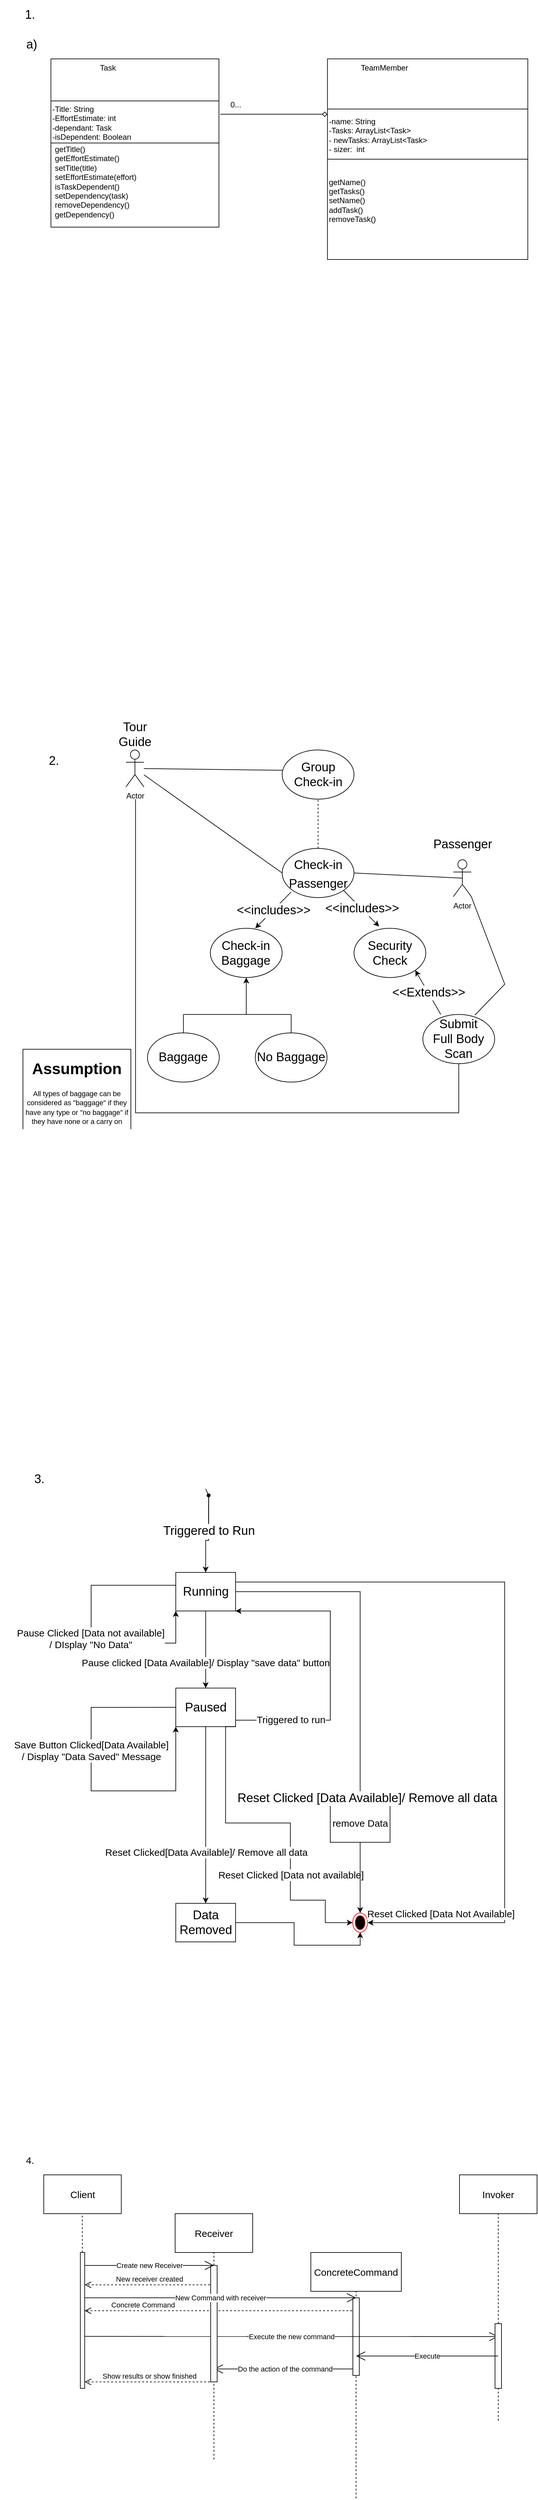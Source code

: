 <mxfile version="15.7.4" type="github">
  <diagram id="jlQvAU0_itsFVvDZ_jsI" name="Page-1">
    <mxGraphModel dx="946" dy="589" grid="1" gridSize="10" guides="1" tooltips="1" connect="1" arrows="1" fold="1" page="1" pageScale="1" pageWidth="850" pageHeight="1100" math="0" shadow="0">
      <root>
        <mxCell id="0" />
        <mxCell id="1" parent="0" />
        <mxCell id="aAynQ1XD1Ic2zVClaHSK-60" value="3." style="text;html=1;strokeColor=none;fillColor=none;align=center;verticalAlign=middle;whiteSpace=wrap;rounded=0;labelBackgroundColor=none;labelBorderColor=none;fontSize=19;" parent="1" vertex="1">
          <mxGeometry x="30" y="2270" width="60" height="30" as="geometry" />
        </mxCell>
        <mxCell id="aAynQ1XD1Ic2zVClaHSK-62" value="" style="ellipse;whiteSpace=wrap;html=1;aspect=fixed;labelBackgroundColor=none;labelBorderColor=none;fontSize=19;align=center;" parent="1" vertex="1">
          <mxGeometry as="geometry" />
        </mxCell>
        <mxCell id="aAynQ1XD1Ic2zVClaHSK-111" value="4.&lt;br&gt;" style="text;html=1;align=center;verticalAlign=middle;resizable=0;points=[];autosize=1;strokeColor=none;fillColor=none;fontSize=15;" parent="1" vertex="1">
          <mxGeometry x="30" y="3327.33" width="30" height="20" as="geometry" />
        </mxCell>
        <mxCell id="aAynQ1XD1Ic2zVClaHSK-120" value="" style="group" parent="1" vertex="1" connectable="0">
          <mxGeometry y="10" width="816" height="960" as="geometry" />
        </mxCell>
        <mxCell id="aAynQ1XD1Ic2zVClaHSK-1" value="" style="whiteSpace=wrap;html=1;aspect=fixed;" parent="aAynQ1XD1Ic2zVClaHSK-120" vertex="1">
          <mxGeometry x="77.79" y="80" width="260" height="260" as="geometry" />
        </mxCell>
        <mxCell id="aAynQ1XD1Ic2zVClaHSK-2" value="Task" style="text;html=1;strokeColor=none;fillColor=none;align=center;verticalAlign=middle;whiteSpace=wrap;rounded=0;" parent="aAynQ1XD1Ic2zVClaHSK-120" vertex="1">
          <mxGeometry x="77.792" y="80" width="175.982" height="28.515" as="geometry" />
        </mxCell>
        <mxCell id="aAynQ1XD1Ic2zVClaHSK-5" value="" style="endArrow=none;html=1;rounded=0;exitX=0;exitY=0.25;exitDx=0;exitDy=0;entryX=1;entryY=0.25;entryDx=0;entryDy=0;" parent="aAynQ1XD1Ic2zVClaHSK-120" source="aAynQ1XD1Ic2zVClaHSK-1" target="aAynQ1XD1Ic2zVClaHSK-1" edge="1">
          <mxGeometry width="50" height="50" relative="1" as="geometry">
            <mxPoint x="114.84" y="156.04" as="sourcePoint" />
            <mxPoint x="161.151" y="108.515" as="targetPoint" />
            <Array as="points" />
          </mxGeometry>
        </mxCell>
        <mxCell id="aAynQ1XD1Ic2zVClaHSK-6" value="-Title: String&lt;br&gt;-EffortEstimate: int&lt;br&gt;-dependant: Task&lt;br&gt;-isDependent: Boolean" style="text;html=1;strokeColor=none;fillColor=none;align=left;verticalAlign=middle;whiteSpace=wrap;rounded=0;" parent="aAynQ1XD1Ic2zVClaHSK-120" vertex="1">
          <mxGeometry x="77.792" y="160.005" width="148.195" height="38.02" as="geometry" />
        </mxCell>
        <mxCell id="aAynQ1XD1Ic2zVClaHSK-7" value="" style="endArrow=none;html=1;rounded=0;entryX=1;entryY=0.5;entryDx=0;entryDy=0;exitX=0;exitY=0.5;exitDx=0;exitDy=0;" parent="aAynQ1XD1Ic2zVClaHSK-120" source="aAynQ1XD1Ic2zVClaHSK-1" target="aAynQ1XD1Ic2zVClaHSK-1" edge="1">
          <mxGeometry width="50" height="50" relative="1" as="geometry">
            <mxPoint x="77.792" y="203.564" as="sourcePoint" />
            <mxPoint x="124.103" y="156.04" as="targetPoint" />
            <Array as="points" />
          </mxGeometry>
        </mxCell>
        <mxCell id="aAynQ1XD1Ic2zVClaHSK-8" value="getTitle()&lt;br&gt;getEffortEstimate()&lt;br&gt;setTitle(title)&lt;br&gt;setEffortEstimate(effort)&lt;br&gt;isTaskDependent()&lt;br&gt;setDependency(task)&lt;br&gt;removeDependency()&lt;br&gt;getDependency()" style="text;html=1;strokeColor=none;fillColor=none;align=left;verticalAlign=middle;whiteSpace=wrap;rounded=0;" parent="aAynQ1XD1Ic2zVClaHSK-120" vertex="1">
          <mxGeometry x="81.86" y="240" width="192.56" height="60" as="geometry" />
        </mxCell>
        <mxCell id="aAynQ1XD1Ic2zVClaHSK-9" value="" style="whiteSpace=wrap;html=1;aspect=fixed;" parent="aAynQ1XD1Ic2zVClaHSK-120" vertex="1">
          <mxGeometry x="505.72" y="80" width="310" height="310" as="geometry" />
        </mxCell>
        <mxCell id="aAynQ1XD1Ic2zVClaHSK-10" value="TeamMember" style="text;html=1;strokeColor=none;fillColor=none;align=center;verticalAlign=middle;whiteSpace=wrap;rounded=0;" parent="aAynQ1XD1Ic2zVClaHSK-120" vertex="1">
          <mxGeometry x="505.716" y="80" width="175.982" height="28.515" as="geometry" />
        </mxCell>
        <mxCell id="aAynQ1XD1Ic2zVClaHSK-11" value="" style="endArrow=none;html=1;rounded=0;exitX=0;exitY=0.25;exitDx=0;exitDy=0;entryX=1;entryY=0.25;entryDx=0;entryDy=0;" parent="aAynQ1XD1Ic2zVClaHSK-120" source="aAynQ1XD1Ic2zVClaHSK-9" target="aAynQ1XD1Ic2zVClaHSK-9" edge="1">
          <mxGeometry width="50" height="50" relative="1" as="geometry">
            <mxPoint x="542.765" y="156.04" as="sourcePoint" />
            <mxPoint x="589.076" y="108.515" as="targetPoint" />
            <Array as="points" />
          </mxGeometry>
        </mxCell>
        <mxCell id="aAynQ1XD1Ic2zVClaHSK-12" value="-name: String&lt;br&gt;-Tasks: ArrayList&amp;lt;Task&amp;gt;&lt;br&gt;- newTasks: ArrayList&amp;lt;Task&amp;gt;&lt;br&gt;- sizer:&amp;nbsp; int&amp;nbsp;" style="text;html=1;strokeColor=none;fillColor=none;align=left;verticalAlign=middle;whiteSpace=wrap;rounded=0;" parent="aAynQ1XD1Ic2zVClaHSK-120" vertex="1">
          <mxGeometry x="505.72" y="165.54" width="304.28" height="64.46" as="geometry" />
        </mxCell>
        <mxCell id="aAynQ1XD1Ic2zVClaHSK-13" value="" style="endArrow=none;html=1;rounded=0;entryX=1;entryY=0.5;entryDx=0;entryDy=0;exitX=0;exitY=0.5;exitDx=0;exitDy=0;" parent="aAynQ1XD1Ic2zVClaHSK-120" source="aAynQ1XD1Ic2zVClaHSK-9" target="aAynQ1XD1Ic2zVClaHSK-9" edge="1">
          <mxGeometry width="50" height="50" relative="1" as="geometry">
            <mxPoint x="505.716" y="203.564" as="sourcePoint" />
            <mxPoint x="552.027" y="156.04" as="targetPoint" />
            <Array as="points" />
          </mxGeometry>
        </mxCell>
        <mxCell id="aAynQ1XD1Ic2zVClaHSK-14" value="getName()&lt;br&gt;getTasks()&lt;br&gt;setName()&lt;br&gt;addTask()&lt;br&gt;removeTask()" style="text;html=1;strokeColor=none;fillColor=none;align=left;verticalAlign=middle;whiteSpace=wrap;rounded=0;" parent="aAynQ1XD1Ic2zVClaHSK-120" vertex="1">
          <mxGeometry x="505.716" y="270.0" width="175.982" height="57.03" as="geometry" />
        </mxCell>
        <mxCell id="aAynQ1XD1Ic2zVClaHSK-16" style="edgeStyle=orthogonalEdgeStyle;rounded=0;orthogonalLoop=1;jettySize=auto;html=1;endArrow=none;endFill=0;startArrow=diamond;startFill=0;" parent="aAynQ1XD1Ic2zVClaHSK-120" edge="1">
          <mxGeometry relative="1" as="geometry">
            <mxPoint x="505.716" y="165.545" as="sourcePoint" />
            <mxPoint x="340" y="166" as="targetPoint" />
            <Array as="points">
              <mxPoint x="341" y="166" />
            </Array>
          </mxGeometry>
        </mxCell>
        <mxCell id="aAynQ1XD1Ic2zVClaHSK-17" value="0..." style="text;html=1;strokeColor=none;fillColor=none;align=center;verticalAlign=middle;whiteSpace=wrap;rounded=0;" parent="aAynQ1XD1Ic2zVClaHSK-120" vertex="1">
          <mxGeometry x="350.003" y="137.03" width="27.787" height="28.515" as="geometry" />
        </mxCell>
        <mxCell id="aAynQ1XD1Ic2zVClaHSK-19" value="Actor" style="shape=umlActor;verticalLabelPosition=bottom;verticalAlign=top;html=1;outlineConnect=0;" parent="aAynQ1XD1Ic2zVClaHSK-120" vertex="1">
          <mxGeometry x="193.892" y="1148.018" width="27.787" height="57.03" as="geometry" />
        </mxCell>
        <mxCell id="aAynQ1XD1Ic2zVClaHSK-20" value="Actor" style="shape=umlActor;verticalLabelPosition=bottom;verticalAlign=top;html=1;outlineConnect=0;" parent="aAynQ1XD1Ic2zVClaHSK-120" vertex="1">
          <mxGeometry x="700.55" y="1317.617" width="27.787" height="57.03" as="geometry" />
        </mxCell>
        <mxCell id="aAynQ1XD1Ic2zVClaHSK-21" value="&lt;font style=&quot;font-size: 19px&quot;&gt;Group Check-in&lt;/font&gt;" style="ellipse;whiteSpace=wrap;html=1;align=center;" parent="aAynQ1XD1Ic2zVClaHSK-120" vertex="1">
          <mxGeometry x="435.635" y="1148.018" width="111.146" height="76.04" as="geometry" />
        </mxCell>
        <mxCell id="aAynQ1XD1Ic2zVClaHSK-23" value="" style="endArrow=none;html=1;rounded=0;fontSize=24;entryX=0.008;entryY=0.413;entryDx=0;entryDy=0;entryPerimeter=0;" parent="aAynQ1XD1Ic2zVClaHSK-120" source="aAynQ1XD1Ic2zVClaHSK-19" target="aAynQ1XD1Ic2zVClaHSK-21" edge="1">
          <mxGeometry width="50" height="50" relative="1" as="geometry">
            <mxPoint x="236.498" y="1176.533" as="sourcePoint" />
            <mxPoint x="282.809" y="1129.008" as="targetPoint" />
          </mxGeometry>
        </mxCell>
        <mxCell id="aAynQ1XD1Ic2zVClaHSK-24" value="" style="endArrow=none;html=1;rounded=0;fontSize=24;exitX=1;exitY=0.5;exitDx=0;exitDy=0;entryX=0.5;entryY=0.5;entryDx=0;entryDy=0;entryPerimeter=0;" parent="aAynQ1XD1Ic2zVClaHSK-120" source="aAynQ1XD1Ic2zVClaHSK-25" target="aAynQ1XD1Ic2zVClaHSK-20" edge="1">
          <mxGeometry width="50" height="50" relative="1" as="geometry">
            <mxPoint x="686.329" y="1782.681" as="sourcePoint" />
            <mxPoint x="816.0" y="1687.123" as="targetPoint" />
            <Array as="points" />
          </mxGeometry>
        </mxCell>
        <mxCell id="aAynQ1XD1Ic2zVClaHSK-25" value="&lt;font style=&quot;font-size: 19px&quot;&gt;Check-in Passenger&lt;/font&gt;" style="ellipse;whiteSpace=wrap;html=1;fontSize=24;align=center;" parent="aAynQ1XD1Ic2zVClaHSK-120" vertex="1">
          <mxGeometry x="435.635" y="1300.097" width="111.146" height="76.04" as="geometry" />
        </mxCell>
        <mxCell id="aAynQ1XD1Ic2zVClaHSK-26" value="" style="endArrow=none;html=1;rounded=0;fontSize=19;entryX=0;entryY=0.5;entryDx=0;entryDy=0;" parent="aAynQ1XD1Ic2zVClaHSK-120" source="aAynQ1XD1Ic2zVClaHSK-19" target="aAynQ1XD1Ic2zVClaHSK-25" edge="1">
          <mxGeometry width="50" height="50" relative="1" as="geometry">
            <mxPoint x="282.809" y="1300.097" as="sourcePoint" />
            <mxPoint x="329.12" y="1252.572" as="targetPoint" />
          </mxGeometry>
        </mxCell>
        <mxCell id="aAynQ1XD1Ic2zVClaHSK-27" value="" style="endArrow=none;dashed=1;html=1;rounded=0;fontSize=19;entryX=0.5;entryY=1;entryDx=0;entryDy=0;exitX=0.5;exitY=0;exitDx=0;exitDy=0;" parent="aAynQ1XD1Ic2zVClaHSK-120" source="aAynQ1XD1Ic2zVClaHSK-25" target="aAynQ1XD1Ic2zVClaHSK-21" edge="1">
          <mxGeometry width="50" height="50" relative="1" as="geometry">
            <mxPoint x="514.364" y="1281.087" as="sourcePoint" />
            <mxPoint x="560.675" y="1233.562" as="targetPoint" />
          </mxGeometry>
        </mxCell>
        <mxCell id="aAynQ1XD1Ic2zVClaHSK-29" value="Check-in Baggage" style="ellipse;whiteSpace=wrap;html=1;fontSize=19;align=center;" parent="aAynQ1XD1Ic2zVClaHSK-120" vertex="1">
          <mxGeometry x="324.489" y="1423.661" width="111.146" height="76.04" as="geometry" />
        </mxCell>
        <mxCell id="aAynQ1XD1Ic2zVClaHSK-30" value="Security Check" style="ellipse;whiteSpace=wrap;html=1;fontSize=19;align=center;" parent="aAynQ1XD1Ic2zVClaHSK-120" vertex="1">
          <mxGeometry x="546.782" y="1423.661" width="111.146" height="76.04" as="geometry" />
        </mxCell>
        <mxCell id="aAynQ1XD1Ic2zVClaHSK-31" value="" style="endArrow=classic;html=1;rounded=0;fontSize=19;exitX=0.233;exitY=0.95;exitDx=0;exitDy=0;exitPerimeter=0;entryX=0.733;entryY=0.063;entryDx=0;entryDy=0;entryPerimeter=0;" parent="aAynQ1XD1Ic2zVClaHSK-120" edge="1">
          <mxGeometry relative="1" as="geometry">
            <mxPoint x="449.529" y="1367.544" as="sourcePoint" />
            <mxPoint x="393.955" y="1423.661" as="targetPoint" />
            <Array as="points" />
          </mxGeometry>
        </mxCell>
        <mxCell id="aAynQ1XD1Ic2zVClaHSK-32" value="&amp;lt;&amp;lt;includes&amp;gt;&amp;gt;" style="edgeLabel;resizable=0;html=1;align=center;verticalAlign=middle;fontSize=19;" parent="aAynQ1XD1Ic2zVClaHSK-31" connectable="0" vertex="1">
          <mxGeometry relative="1" as="geometry" />
        </mxCell>
        <mxCell id="aAynQ1XD1Ic2zVClaHSK-34" value="" style="endArrow=classic;html=1;rounded=0;fontSize=19;entryX=0.35;entryY=-0.037;entryDx=0;entryDy=0;entryPerimeter=0;exitX=1;exitY=1;exitDx=0;exitDy=0;" parent="aAynQ1XD1Ic2zVClaHSK-120" source="aAynQ1XD1Ic2zVClaHSK-25" target="aAynQ1XD1Ic2zVClaHSK-30" edge="1">
          <mxGeometry relative="1" as="geometry">
            <mxPoint x="486.577" y="1414.157" as="sourcePoint" />
            <mxPoint x="579.199" y="1414.157" as="targetPoint" />
          </mxGeometry>
        </mxCell>
        <mxCell id="aAynQ1XD1Ic2zVClaHSK-35" value="&amp;lt;&amp;lt;includes&amp;gt;&amp;gt;" style="edgeLabel;resizable=0;html=1;align=center;verticalAlign=middle;fontSize=19;" parent="aAynQ1XD1Ic2zVClaHSK-34" connectable="0" vertex="1">
          <mxGeometry relative="1" as="geometry" />
        </mxCell>
        <mxCell id="aAynQ1XD1Ic2zVClaHSK-36" value="" style="endArrow=classic;html=1;rounded=0;fontSize=19;entryX=1;entryY=1;entryDx=0;entryDy=0;" parent="aAynQ1XD1Ic2zVClaHSK-120" target="aAynQ1XD1Ic2zVClaHSK-30" edge="1">
          <mxGeometry relative="1" as="geometry">
            <mxPoint x="681.084" y="1556.731" as="sourcePoint" />
            <mxPoint x="755.181" y="1632.77" as="targetPoint" />
            <Array as="points" />
          </mxGeometry>
        </mxCell>
        <mxCell id="aAynQ1XD1Ic2zVClaHSK-37" value="&amp;lt;&amp;lt;Extends&amp;gt;&amp;gt;" style="edgeLabel;resizable=0;html=1;align=center;verticalAlign=middle;fontSize=19;" parent="aAynQ1XD1Ic2zVClaHSK-36" connectable="0" vertex="1">
          <mxGeometry relative="1" as="geometry" />
        </mxCell>
        <mxCell id="aAynQ1XD1Ic2zVClaHSK-38" value="Submit&lt;br&gt;Full Body Scan" style="ellipse;whiteSpace=wrap;html=1;fontSize=19;align=center;" parent="aAynQ1XD1Ic2zVClaHSK-120" vertex="1">
          <mxGeometry x="653.297" y="1556.731" width="111.146" height="76.04" as="geometry" />
        </mxCell>
        <mxCell id="aAynQ1XD1Ic2zVClaHSK-39" value="" style="endArrow=none;html=1;rounded=0;fontSize=19;exitX=0.725;exitY=0.013;exitDx=0;exitDy=0;exitPerimeter=0;entryX=1;entryY=1;entryDx=0;entryDy=0;entryPerimeter=0;" parent="aAynQ1XD1Ic2zVClaHSK-120" source="aAynQ1XD1Ic2zVClaHSK-38" target="aAynQ1XD1Ic2zVClaHSK-20" edge="1">
          <mxGeometry width="50" height="50" relative="1" as="geometry">
            <mxPoint x="769.689" y="1792.186" as="sourcePoint" />
            <mxPoint x="816.0" y="1716.147" as="targetPoint" />
            <Array as="points">
              <mxPoint x="780" y="1510" />
            </Array>
          </mxGeometry>
        </mxCell>
        <mxCell id="aAynQ1XD1Ic2zVClaHSK-41" value="" style="endArrow=classic;html=1;rounded=0;fontSize=19;entryX=0.5;entryY=1;entryDx=0;entryDy=0;" parent="aAynQ1XD1Ic2zVClaHSK-120" target="aAynQ1XD1Ic2zVClaHSK-29" edge="1">
          <mxGeometry width="50" height="50" relative="1" as="geometry">
            <mxPoint x="282.809" y="1556.731" as="sourcePoint" />
            <mxPoint x="375.431" y="1518.711" as="targetPoint" />
            <Array as="points">
              <mxPoint x="449.529" y="1556.731" />
              <mxPoint x="380.062" y="1556.731" />
            </Array>
          </mxGeometry>
        </mxCell>
        <mxCell id="aAynQ1XD1Ic2zVClaHSK-42" value="" style="endArrow=none;html=1;rounded=0;fontSize=19;" parent="aAynQ1XD1Ic2zVClaHSK-120" edge="1">
          <mxGeometry width="50" height="50" relative="1" as="geometry">
            <mxPoint x="282.809" y="1585.246" as="sourcePoint" />
            <mxPoint x="282.809" y="1556.731" as="targetPoint" />
          </mxGeometry>
        </mxCell>
        <mxCell id="aAynQ1XD1Ic2zVClaHSK-44" value="" style="endArrow=none;html=1;rounded=0;fontSize=19;" parent="aAynQ1XD1Ic2zVClaHSK-120" edge="1">
          <mxGeometry width="50" height="50" relative="1" as="geometry">
            <mxPoint x="449.529" y="1585.246" as="sourcePoint" />
            <mxPoint x="449.529" y="1556.731" as="targetPoint" />
          </mxGeometry>
        </mxCell>
        <mxCell id="aAynQ1XD1Ic2zVClaHSK-51" value="&lt;font style=&quot;font-size: 19px&quot;&gt;Baggage&lt;/font&gt;" style="ellipse;whiteSpace=wrap;html=1;labelBackgroundColor=none;labelBorderColor=none;fontSize=12;align=center;" parent="aAynQ1XD1Ic2zVClaHSK-120" vertex="1">
          <mxGeometry x="227.236" y="1585.246" width="111.146" height="76.04" as="geometry" />
        </mxCell>
        <mxCell id="aAynQ1XD1Ic2zVClaHSK-52" value="No Baggage" style="ellipse;whiteSpace=wrap;html=1;labelBackgroundColor=none;labelBorderColor=none;fontSize=19;align=center;" parent="aAynQ1XD1Ic2zVClaHSK-120" vertex="1">
          <mxGeometry x="393.955" y="1585.246" width="111.146" height="76.04" as="geometry" />
        </mxCell>
        <mxCell id="aAynQ1XD1Ic2zVClaHSK-53" value="" style="endArrow=none;html=1;rounded=0;fontSize=19;exitX=0.5;exitY=1;exitDx=0;exitDy=0;" parent="aAynQ1XD1Ic2zVClaHSK-120" source="aAynQ1XD1Ic2zVClaHSK-38" edge="1">
          <mxGeometry width="50" height="50" relative="1" as="geometry">
            <mxPoint x="204.08" y="1680.295" as="sourcePoint" />
            <mxPoint x="208.711" y="1224.058" as="targetPoint" />
            <Array as="points">
              <mxPoint x="708.87" y="1708.81" />
              <mxPoint x="208.711" y="1708.81" />
            </Array>
          </mxGeometry>
        </mxCell>
        <mxCell id="aAynQ1XD1Ic2zVClaHSK-56" value="Tour Guide" style="text;html=1;strokeColor=none;fillColor=none;align=center;verticalAlign=middle;whiteSpace=wrap;rounded=0;labelBackgroundColor=none;labelBorderColor=none;fontSize=19;" parent="aAynQ1XD1Ic2zVClaHSK-120" vertex="1">
          <mxGeometry x="179.999" y="1109.998" width="55.573" height="28.515" as="geometry" />
        </mxCell>
        <mxCell id="aAynQ1XD1Ic2zVClaHSK-57" value="Passenger" style="text;html=1;strokeColor=none;fillColor=none;align=center;verticalAlign=middle;whiteSpace=wrap;rounded=0;labelBackgroundColor=none;labelBorderColor=none;fontSize=19;" parent="aAynQ1XD1Ic2zVClaHSK-120" vertex="1">
          <mxGeometry x="686.657" y="1279.597" width="55.573" height="28.515" as="geometry" />
        </mxCell>
        <mxCell id="aAynQ1XD1Ic2zVClaHSK-121" value="" style="group" parent="1" vertex="1" connectable="0">
          <mxGeometry x="140" y="2290" width="640" height="710" as="geometry" />
        </mxCell>
        <mxCell id="aAynQ1XD1Ic2zVClaHSK-64" value="" style="endArrow=none;html=1;rounded=0;fontSize=19;" parent="aAynQ1XD1Ic2zVClaHSK-121" source="aAynQ1XD1Ic2zVClaHSK-63" edge="1">
          <mxGeometry width="50" height="50" relative="1" as="geometry">
            <mxPoint x="177.269" y="-49.65" as="sourcePoint" />
            <mxPoint x="177.269" y="9.93" as="targetPoint" />
          </mxGeometry>
        </mxCell>
        <mxCell id="aAynQ1XD1Ic2zVClaHSK-76" value="" style="edgeStyle=orthogonalEdgeStyle;rounded=0;orthogonalLoop=1;jettySize=auto;html=1;fontSize=19;entryX=0;entryY=1;entryDx=0;entryDy=0;" parent="aAynQ1XD1Ic2zVClaHSK-121" source="aAynQ1XD1Ic2zVClaHSK-67" target="aAynQ1XD1Ic2zVClaHSK-67" edge="1">
          <mxGeometry relative="1" as="geometry">
            <mxPoint x="18.506" y="268.112" as="targetPoint" />
            <Array as="points">
              <mxPoint y="158.881" />
              <mxPoint y="248.252" />
              <mxPoint x="131.084" y="248.252" />
            </Array>
          </mxGeometry>
        </mxCell>
        <mxCell id="aAynQ1XD1Ic2zVClaHSK-79" value="&lt;font style=&quot;font-size: 15px&quot;&gt;Pause Clicked [Data not available]&lt;br&gt;/ DIsplay &quot;No Data&quot;&lt;br&gt;&lt;/font&gt;" style="edgeLabel;html=1;align=center;verticalAlign=middle;resizable=0;points=[];fontSize=12;" parent="aAynQ1XD1Ic2zVClaHSK-76" vertex="1" connectable="0">
          <mxGeometry x="0.063" y="-1" relative="1" as="geometry">
            <mxPoint as="offset" />
          </mxGeometry>
        </mxCell>
        <mxCell id="aAynQ1XD1Ic2zVClaHSK-67" value="Running" style="whiteSpace=wrap;html=1;rounded=0;fontSize=19;" parent="aAynQ1XD1Ic2zVClaHSK-121" vertex="1">
          <mxGeometry x="131.004" y="139.021" width="92.53" height="59.58" as="geometry" />
        </mxCell>
        <mxCell id="aAynQ1XD1Ic2zVClaHSK-98" style="edgeStyle=orthogonalEdgeStyle;rounded=0;orthogonalLoop=1;jettySize=auto;html=1;exitX=0;exitY=0.5;exitDx=0;exitDy=0;fontSize=15;entryX=0;entryY=1;entryDx=0;entryDy=0;" parent="aAynQ1XD1Ic2zVClaHSK-121" source="aAynQ1XD1Ic2zVClaHSK-73" target="aAynQ1XD1Ic2zVClaHSK-73" edge="1">
          <mxGeometry relative="1" as="geometry">
            <mxPoint x="169.639" y="436.923" as="targetPoint" />
            <Array as="points">
              <mxPoint y="347.552" />
              <mxPoint y="476.643" />
              <mxPoint x="131.084" y="476.643" />
            </Array>
          </mxGeometry>
        </mxCell>
        <mxCell id="aAynQ1XD1Ic2zVClaHSK-100" value="Save Button Clicked[Data Available]&lt;br&gt;/ Display &quot;Data Saved&quot; Message" style="edgeLabel;html=1;align=center;verticalAlign=middle;resizable=0;points=[];fontSize=15;" parent="aAynQ1XD1Ic2zVClaHSK-98" vertex="1" connectable="0">
          <mxGeometry x="-0.197" relative="1" as="geometry">
            <mxPoint as="offset" />
          </mxGeometry>
        </mxCell>
        <mxCell id="aAynQ1XD1Ic2zVClaHSK-99" style="edgeStyle=orthogonalEdgeStyle;rounded=0;orthogonalLoop=1;jettySize=auto;html=1;exitX=1;exitY=0.5;exitDx=0;exitDy=0;entryX=1;entryY=1;entryDx=0;entryDy=0;fontSize=15;" parent="aAynQ1XD1Ic2zVClaHSK-121" source="aAynQ1XD1Ic2zVClaHSK-73" target="aAynQ1XD1Ic2zVClaHSK-67" edge="1">
          <mxGeometry relative="1" as="geometry">
            <Array as="points">
              <mxPoint x="223.534" y="367.413" />
              <mxPoint x="370.04" y="367.413" />
              <mxPoint x="370.04" y="198.601" />
            </Array>
          </mxGeometry>
        </mxCell>
        <mxCell id="aAynQ1XD1Ic2zVClaHSK-101" value="Triggered to run" style="edgeLabel;html=1;align=center;verticalAlign=middle;resizable=0;points=[];fontSize=15;" parent="aAynQ1XD1Ic2zVClaHSK-99" vertex="1" connectable="0">
          <mxGeometry x="-0.561" y="2" relative="1" as="geometry">
            <mxPoint as="offset" />
          </mxGeometry>
        </mxCell>
        <mxCell id="aAynQ1XD1Ic2zVClaHSK-73" value="Paused" style="whiteSpace=wrap;html=1;rounded=0;fontSize=19;" parent="aAynQ1XD1Ic2zVClaHSK-121" vertex="1">
          <mxGeometry x="131.004" y="317.762" width="92.53" height="59.58" as="geometry" />
        </mxCell>
        <mxCell id="aAynQ1XD1Ic2zVClaHSK-74" value="" style="edgeStyle=orthogonalEdgeStyle;rounded=0;orthogonalLoop=1;jettySize=auto;html=1;fontSize=19;" parent="aAynQ1XD1Ic2zVClaHSK-121" source="aAynQ1XD1Ic2zVClaHSK-67" target="aAynQ1XD1Ic2zVClaHSK-73" edge="1">
          <mxGeometry relative="1" as="geometry" />
        </mxCell>
        <mxCell id="aAynQ1XD1Ic2zVClaHSK-81" value="Pause clicked [Data Available]/ Display &quot;save data&quot; button" style="edgeLabel;html=1;align=center;verticalAlign=middle;resizable=0;points=[];fontSize=15;" parent="aAynQ1XD1Ic2zVClaHSK-74" vertex="1" connectable="0">
          <mxGeometry x="0.333" y="-1" relative="1" as="geometry">
            <mxPoint as="offset" />
          </mxGeometry>
        </mxCell>
        <mxCell id="aAynQ1XD1Ic2zVClaHSK-83" value="remove Data" style="rounded=0;whiteSpace=wrap;html=1;labelBackgroundColor=none;labelBorderColor=none;fontSize=15;align=center;" parent="aAynQ1XD1Ic2zVClaHSK-121" vertex="1">
          <mxGeometry x="370.04" y="496.503" width="92.53" height="59.58" as="geometry" />
        </mxCell>
        <mxCell id="aAynQ1XD1Ic2zVClaHSK-70" style="edgeStyle=orthogonalEdgeStyle;rounded=0;orthogonalLoop=1;jettySize=auto;html=1;exitX=1;exitY=0.5;exitDx=0;exitDy=0;fontSize=19;" parent="aAynQ1XD1Ic2zVClaHSK-121" source="aAynQ1XD1Ic2zVClaHSK-67" target="aAynQ1XD1Ic2zVClaHSK-83" edge="1">
          <mxGeometry relative="1" as="geometry">
            <mxPoint x="416.306" y="446.853" as="targetPoint" />
            <Array as="points">
              <mxPoint x="416.306" y="168.811" />
            </Array>
          </mxGeometry>
        </mxCell>
        <mxCell id="aAynQ1XD1Ic2zVClaHSK-72" value="Reset Clicked [Data Available]/ Remove all data" style="edgeLabel;html=1;align=center;verticalAlign=middle;resizable=0;points=[];fontSize=19;" parent="aAynQ1XD1Ic2zVClaHSK-70" vertex="1" connectable="0">
          <mxGeometry x="-0.063" y="-2" relative="1" as="geometry">
            <mxPoint x="12" y="268" as="offset" />
          </mxGeometry>
        </mxCell>
        <mxCell id="aAynQ1XD1Ic2zVClaHSK-87" value="" style="ellipse;html=1;shape=endState;fillColor=#000000;strokeColor=#ff0000;labelBackgroundColor=none;labelBorderColor=none;fontSize=15;align=center;" parent="aAynQ1XD1Ic2zVClaHSK-121" vertex="1">
          <mxGeometry x="404.739" y="665.315" width="23.133" height="29.79" as="geometry" />
        </mxCell>
        <mxCell id="aAynQ1XD1Ic2zVClaHSK-85" style="edgeStyle=orthogonalEdgeStyle;rounded=0;orthogonalLoop=1;jettySize=auto;html=1;exitX=1;exitY=0.25;exitDx=0;exitDy=0;fontSize=15;" parent="aAynQ1XD1Ic2zVClaHSK-121" source="aAynQ1XD1Ic2zVClaHSK-67" target="aAynQ1XD1Ic2zVClaHSK-87" edge="1">
          <mxGeometry relative="1" as="geometry">
            <mxPoint x="616.787" y="417.063" as="targetPoint" />
            <Array as="points">
              <mxPoint x="639.92" y="153.916" />
              <mxPoint x="639.92" y="680.21" />
            </Array>
          </mxGeometry>
        </mxCell>
        <mxCell id="aAynQ1XD1Ic2zVClaHSK-86" value="Reset Clicked [Data Not Available]" style="edgeLabel;html=1;align=center;verticalAlign=middle;resizable=0;points=[];fontSize=15;" parent="aAynQ1XD1Ic2zVClaHSK-85" vertex="1" connectable="0">
          <mxGeometry x="0.608" relative="1" as="geometry">
            <mxPoint x="-99" as="offset" />
          </mxGeometry>
        </mxCell>
        <mxCell id="aAynQ1XD1Ic2zVClaHSK-107" style="edgeStyle=orthogonalEdgeStyle;rounded=0;orthogonalLoop=1;jettySize=auto;html=1;exitX=1;exitY=1;exitDx=0;exitDy=0;fontSize=15;entryX=0;entryY=0.5;entryDx=0;entryDy=0;" parent="aAynQ1XD1Ic2zVClaHSK-121" source="aAynQ1XD1Ic2zVClaHSK-73" target="aAynQ1XD1Ic2zVClaHSK-87" edge="1">
          <mxGeometry relative="1" as="geometry">
            <mxPoint x="354.619" y="665.315" as="targetPoint" />
            <Array as="points">
              <mxPoint x="208.113" y="377.343" />
              <mxPoint x="208.113" y="526.294" />
              <mxPoint x="308.354" y="526.294" />
              <mxPoint x="308.354" y="645.455" />
              <mxPoint x="362.33" y="645.455" />
              <mxPoint x="362.33" y="680.21" />
            </Array>
          </mxGeometry>
        </mxCell>
        <mxCell id="aAynQ1XD1Ic2zVClaHSK-108" value="Reset Clicked [Data not available]" style="edgeLabel;html=1;align=center;verticalAlign=middle;resizable=0;points=[];fontSize=15;" parent="aAynQ1XD1Ic2zVClaHSK-107" vertex="1" connectable="0">
          <mxGeometry x="0.415" relative="1" as="geometry">
            <mxPoint y="-20" as="offset" />
          </mxGeometry>
        </mxCell>
        <mxCell id="aAynQ1XD1Ic2zVClaHSK-91" style="edgeStyle=orthogonalEdgeStyle;rounded=0;orthogonalLoop=1;jettySize=auto;html=1;exitX=0.5;exitY=1;exitDx=0;exitDy=0;entryX=0.5;entryY=0;entryDx=0;entryDy=0;fontSize=15;" parent="aAynQ1XD1Ic2zVClaHSK-121" source="aAynQ1XD1Ic2zVClaHSK-83" target="aAynQ1XD1Ic2zVClaHSK-87" edge="1">
          <mxGeometry relative="1" as="geometry" />
        </mxCell>
        <mxCell id="aAynQ1XD1Ic2zVClaHSK-106" style="edgeStyle=orthogonalEdgeStyle;rounded=0;orthogonalLoop=1;jettySize=auto;html=1;exitX=1;exitY=0.5;exitDx=0;exitDy=0;entryX=0.5;entryY=1;entryDx=0;entryDy=0;fontSize=15;" parent="aAynQ1XD1Ic2zVClaHSK-121" source="aAynQ1XD1Ic2zVClaHSK-103" target="aAynQ1XD1Ic2zVClaHSK-87" edge="1">
          <mxGeometry relative="1" as="geometry" />
        </mxCell>
        <mxCell id="aAynQ1XD1Ic2zVClaHSK-103" value="Data Removed" style="whiteSpace=wrap;html=1;rounded=0;fontSize=19;" parent="aAynQ1XD1Ic2zVClaHSK-121" vertex="1">
          <mxGeometry x="131.004" y="650.42" width="92.53" height="59.58" as="geometry" />
        </mxCell>
        <mxCell id="aAynQ1XD1Ic2zVClaHSK-104" value="" style="edgeStyle=orthogonalEdgeStyle;rounded=0;orthogonalLoop=1;jettySize=auto;html=1;fontSize=15;" parent="aAynQ1XD1Ic2zVClaHSK-121" source="aAynQ1XD1Ic2zVClaHSK-73" target="aAynQ1XD1Ic2zVClaHSK-103" edge="1">
          <mxGeometry relative="1" as="geometry" />
        </mxCell>
        <mxCell id="aAynQ1XD1Ic2zVClaHSK-105" value="Reset Clicked[Data Available]/ Remove all data" style="edgeLabel;html=1;align=center;verticalAlign=middle;resizable=0;points=[];fontSize=15;" parent="aAynQ1XD1Ic2zVClaHSK-104" vertex="1" connectable="0">
          <mxGeometry x="0.415" relative="1" as="geometry">
            <mxPoint as="offset" />
          </mxGeometry>
        </mxCell>
        <mxCell id="aAynQ1XD1Ic2zVClaHSK-63" value="" style="shape=waypoint;sketch=0;size=6;pointerEvents=1;points=[];fillColor=none;resizable=0;rotatable=0;perimeter=centerPerimeter;snapToPoint=1;labelBackgroundColor=none;labelBorderColor=none;fontSize=19;align=center;html=1;" parent="aAynQ1XD1Ic2zVClaHSK-121" vertex="1">
          <mxGeometry x="161.848" width="40" height="40" as="geometry" />
        </mxCell>
        <mxCell id="aAynQ1XD1Ic2zVClaHSK-68" value="" style="edgeStyle=orthogonalEdgeStyle;rounded=0;orthogonalLoop=1;jettySize=auto;html=1;fontSize=19;startArrow=none;" parent="aAynQ1XD1Ic2zVClaHSK-121" source="aAynQ1XD1Ic2zVClaHSK-63" target="aAynQ1XD1Ic2zVClaHSK-67" edge="1">
          <mxGeometry relative="1" as="geometry">
            <mxPoint x="177.269" y="69.51" as="sourcePoint" />
          </mxGeometry>
        </mxCell>
        <mxCell id="aAynQ1XD1Ic2zVClaHSK-109" value="" style="edgeStyle=orthogonalEdgeStyle;rounded=0;orthogonalLoop=1;jettySize=auto;html=1;fontSize=19;endArrow=none;" parent="aAynQ1XD1Ic2zVClaHSK-121" target="aAynQ1XD1Ic2zVClaHSK-63" edge="1">
          <mxGeometry relative="1" as="geometry">
            <mxPoint x="177.269" y="69.51" as="sourcePoint" />
            <mxPoint x="177.269" y="139.021" as="targetPoint" />
            <Array as="points">
              <mxPoint x="181.92" y="70" />
            </Array>
          </mxGeometry>
        </mxCell>
        <mxCell id="aAynQ1XD1Ic2zVClaHSK-110" value="Triggered to Run" style="edgeLabel;html=1;align=center;verticalAlign=middle;resizable=0;points=[];fontSize=19;" parent="aAynQ1XD1Ic2zVClaHSK-109" vertex="1" connectable="0">
          <mxGeometry x="-0.143" y="-2" relative="1" as="geometry">
            <mxPoint x="-2" y="24" as="offset" />
          </mxGeometry>
        </mxCell>
        <mxCell id="aAynQ1XD1Ic2zVClaHSK-50" value="&lt;h1&gt;Assumption&lt;/h1&gt;&lt;p&gt;&lt;span style=&quot;line-height: 1.2&quot;&gt;&lt;font style=&quot;font-size: 11px&quot;&gt;All types of baggage can be considered as &quot;baggage&quot; if they have any type or &quot;no baggage&quot; if they have none or a carry on&lt;/font&gt;&lt;/span&gt;&lt;br&gt;&lt;/p&gt;" style="text;html=1;strokeColor=none;fillColor=none;spacing=5;spacingTop=-20;whiteSpace=wrap;overflow=hidden;rounded=0;labelBackgroundColor=none;labelBorderColor=default;fontSize=12;align=center;" parent="1" vertex="1">
          <mxGeometry x="30" y="1629.996" width="175.982" height="114.059" as="geometry" />
        </mxCell>
        <mxCell id="aAynQ1XD1Ic2zVClaHSK-58" value="2." style="text;html=1;align=center;verticalAlign=middle;resizable=0;points=[];autosize=1;strokeColor=none;fillColor=none;fontSize=19;" parent="1" vertex="1">
          <mxGeometry x="66.704" y="1160.003" width="30" height="30" as="geometry" />
        </mxCell>
        <mxCell id="aAynQ1XD1Ic2zVClaHSK-128" value="" style="group" parent="1" vertex="1" connectable="0">
          <mxGeometry x="480" y="3480" width="140.0" height="380" as="geometry" />
        </mxCell>
        <mxCell id="aAynQ1XD1Ic2zVClaHSK-113" value="ConcreteCommand" style="rounded=0;whiteSpace=wrap;html=1;labelBackgroundColor=none;labelBorderColor=none;fontSize=15;align=center;" parent="aAynQ1XD1Ic2zVClaHSK-128" vertex="1">
          <mxGeometry width="140" height="60" as="geometry" />
        </mxCell>
        <mxCell id="aAynQ1XD1Ic2zVClaHSK-118" value="" style="endArrow=none;dashed=1;html=1;rounded=0;fontSize=15;entryX=0.5;entryY=1;entryDx=0;entryDy=0;" parent="aAynQ1XD1Ic2zVClaHSK-128" target="aAynQ1XD1Ic2zVClaHSK-113" edge="1">
          <mxGeometry width="50" height="50" relative="1" as="geometry">
            <mxPoint x="70.0" y="380" as="sourcePoint" />
            <mxPoint x="320" y="180" as="targetPoint" />
          </mxGeometry>
        </mxCell>
        <mxCell id="aAynQ1XD1Ic2zVClaHSK-143" value="Do the action of the command" style="endArrow=open;endFill=1;endSize=12;html=1;rounded=0;fontSize=11;" parent="aAynQ1XD1Ic2zVClaHSK-128" edge="1">
          <mxGeometry width="160" relative="1" as="geometry">
            <mxPoint x="70" y="180" as="sourcePoint" />
            <mxPoint x="-150" y="180" as="targetPoint" />
          </mxGeometry>
        </mxCell>
        <mxCell id="aAynQ1XD1Ic2zVClaHSK-139" value="Concrete Command" style="html=1;verticalAlign=bottom;endArrow=open;dashed=1;endSize=8;rounded=0;fontSize=11;" parent="aAynQ1XD1Ic2zVClaHSK-128" edge="1">
          <mxGeometry x="0.571" relative="1" as="geometry">
            <mxPoint x="70" y="90" as="sourcePoint" />
            <mxPoint x="-350" y="90" as="targetPoint" />
            <mxPoint as="offset" />
          </mxGeometry>
        </mxCell>
        <mxCell id="aAynQ1XD1Ic2zVClaHSK-146" value="" style="rounded=0;whiteSpace=wrap;html=1;labelBackgroundColor=none;labelBorderColor=none;fontSize=11;align=center;" parent="aAynQ1XD1Ic2zVClaHSK-128" vertex="1">
          <mxGeometry x="65" y="70" width="10" height="120" as="geometry" />
        </mxCell>
        <mxCell id="aAynQ1XD1Ic2zVClaHSK-129" value="" style="group" parent="1" vertex="1" connectable="0">
          <mxGeometry x="66.7" y="3360" width="323.3" height="440" as="geometry" />
        </mxCell>
        <mxCell id="aAynQ1XD1Ic2zVClaHSK-123" value="Client" style="rounded=0;whiteSpace=wrap;html=1;labelBackgroundColor=none;labelBorderColor=none;fontSize=15;align=center;" parent="aAynQ1XD1Ic2zVClaHSK-129" vertex="1">
          <mxGeometry width="120" height="60" as="geometry" />
        </mxCell>
        <mxCell id="aAynQ1XD1Ic2zVClaHSK-124" value="" style="endArrow=none;dashed=1;html=1;rounded=0;fontSize=15;entryX=0.5;entryY=1;entryDx=0;entryDy=0;startArrow=none;" parent="aAynQ1XD1Ic2zVClaHSK-129" source="aAynQ1XD1Ic2zVClaHSK-148" edge="1">
          <mxGeometry width="50" height="50" relative="1" as="geometry">
            <mxPoint x="59.58" y="380" as="sourcePoint" />
            <mxPoint x="59.58" y="60" as="targetPoint" />
          </mxGeometry>
        </mxCell>
        <mxCell id="aAynQ1XD1Ic2zVClaHSK-130" value="" style="group" parent="aAynQ1XD1Ic2zVClaHSK-129" vertex="1" connectable="0">
          <mxGeometry x="203.3" y="60" width="120" height="380" as="geometry" />
        </mxCell>
        <mxCell id="aAynQ1XD1Ic2zVClaHSK-114" value="Receiver" style="whiteSpace=wrap;html=1;labelBackgroundColor=none;labelBorderColor=none;fontSize=15;align=center;" parent="aAynQ1XD1Ic2zVClaHSK-130" vertex="1">
          <mxGeometry width="120" height="60" as="geometry" />
        </mxCell>
        <mxCell id="aAynQ1XD1Ic2zVClaHSK-119" value="" style="endArrow=none;dashed=1;html=1;rounded=0;fontSize=15;entryX=0.5;entryY=1;entryDx=0;entryDy=0;" parent="aAynQ1XD1Ic2zVClaHSK-130" edge="1">
          <mxGeometry width="50" height="50" relative="1" as="geometry">
            <mxPoint x="60" y="380" as="sourcePoint" />
            <mxPoint x="60" y="60" as="targetPoint" />
          </mxGeometry>
        </mxCell>
        <mxCell id="aAynQ1XD1Ic2zVClaHSK-137" value="New receiver created" style="html=1;verticalAlign=bottom;endArrow=open;dashed=1;endSize=8;rounded=0;fontSize=11;" parent="aAynQ1XD1Ic2zVClaHSK-130" edge="1">
          <mxGeometry relative="1" as="geometry">
            <mxPoint x="60" y="110" as="sourcePoint" />
            <mxPoint x="-140" y="110" as="targetPoint" />
            <mxPoint as="offset" />
          </mxGeometry>
        </mxCell>
        <mxCell id="aAynQ1XD1Ic2zVClaHSK-140" value="Execute the new command" style="endArrow=open;endFill=1;endSize=12;html=1;rounded=0;fontSize=11;" parent="aAynQ1XD1Ic2zVClaHSK-130" edge="1">
          <mxGeometry width="160" relative="1" as="geometry">
            <mxPoint x="-140" y="189.66" as="sourcePoint" />
            <mxPoint x="500" y="190" as="targetPoint" />
          </mxGeometry>
        </mxCell>
        <mxCell id="aAynQ1XD1Ic2zVClaHSK-144" value="Show results or show finished" style="html=1;verticalAlign=bottom;endArrow=open;dashed=1;endSize=8;rounded=0;fontSize=11;" parent="aAynQ1XD1Ic2zVClaHSK-130" edge="1">
          <mxGeometry relative="1" as="geometry">
            <mxPoint x="60" y="260" as="sourcePoint" />
            <mxPoint x="-140" y="260" as="targetPoint" />
            <mxPoint as="offset" />
          </mxGeometry>
        </mxCell>
        <mxCell id="aAynQ1XD1Ic2zVClaHSK-145" value="" style="rounded=0;whiteSpace=wrap;html=1;labelBackgroundColor=none;labelBorderColor=none;fontSize=11;align=center;" parent="aAynQ1XD1Ic2zVClaHSK-130" vertex="1">
          <mxGeometry x="55" y="80" width="10" height="180" as="geometry" />
        </mxCell>
        <mxCell id="aAynQ1XD1Ic2zVClaHSK-138" value="New Command with receiver" style="endArrow=open;endFill=1;endSize=12;html=1;rounded=0;fontSize=11;" parent="aAynQ1XD1Ic2zVClaHSK-130" edge="1">
          <mxGeometry width="160" relative="1" as="geometry">
            <mxPoint x="-140" y="130" as="sourcePoint" />
            <mxPoint x="280" y="130" as="targetPoint" />
          </mxGeometry>
        </mxCell>
        <mxCell id="aAynQ1XD1Ic2zVClaHSK-136" value="Create new Receiver" style="endArrow=open;endFill=1;endSize=12;html=1;rounded=0;fontSize=11;" parent="aAynQ1XD1Ic2zVClaHSK-129" edge="1">
          <mxGeometry width="160" relative="1" as="geometry">
            <mxPoint x="63.3" y="140" as="sourcePoint" />
            <mxPoint x="263.3" y="140" as="targetPoint" />
          </mxGeometry>
        </mxCell>
        <mxCell id="aAynQ1XD1Ic2zVClaHSK-148" value="" style="rounded=0;whiteSpace=wrap;html=1;labelBackgroundColor=none;labelBorderColor=none;fontSize=11;align=center;" parent="aAynQ1XD1Ic2zVClaHSK-129" vertex="1">
          <mxGeometry x="56.65" y="120" width="6.7" height="210" as="geometry" />
        </mxCell>
        <mxCell id="aAynQ1XD1Ic2zVClaHSK-131" value="" style="group" parent="1" vertex="1" connectable="0">
          <mxGeometry x="710" y="3360" width="120" height="380" as="geometry" />
        </mxCell>
        <mxCell id="aAynQ1XD1Ic2zVClaHSK-112" value="Invoker" style="rounded=0;whiteSpace=wrap;html=1;labelBackgroundColor=none;labelBorderColor=none;fontSize=15;align=center;" parent="aAynQ1XD1Ic2zVClaHSK-131" vertex="1">
          <mxGeometry width="120" height="60" as="geometry" />
        </mxCell>
        <mxCell id="aAynQ1XD1Ic2zVClaHSK-117" value="" style="endArrow=none;dashed=1;html=1;rounded=0;fontSize=15;entryX=0.5;entryY=1;entryDx=0;entryDy=0;" parent="aAynQ1XD1Ic2zVClaHSK-131" target="aAynQ1XD1Ic2zVClaHSK-112" edge="1">
          <mxGeometry width="50" height="50" relative="1" as="geometry">
            <mxPoint x="60" y="380" as="sourcePoint" />
            <mxPoint x="69" y="120" as="targetPoint" />
          </mxGeometry>
        </mxCell>
        <mxCell id="aAynQ1XD1Ic2zVClaHSK-147" value="" style="rounded=0;whiteSpace=wrap;html=1;labelBackgroundColor=none;labelBorderColor=none;fontSize=11;align=center;" parent="aAynQ1XD1Ic2zVClaHSK-131" vertex="1">
          <mxGeometry x="55" y="230" width="10" height="100" as="geometry" />
        </mxCell>
        <mxCell id="aAynQ1XD1Ic2zVClaHSK-142" value="Execute" style="endArrow=open;endFill=1;endSize=12;html=1;rounded=0;fontSize=11;" parent="1" edge="1">
          <mxGeometry width="160" relative="1" as="geometry">
            <mxPoint x="770" y="3640" as="sourcePoint" />
            <mxPoint x="550" y="3640" as="targetPoint" />
          </mxGeometry>
        </mxCell>
        <mxCell id="aAynQ1XD1Ic2zVClaHSK-59" value="1.&lt;br&gt;&lt;br&gt;&lt;span style=&quot;white-space: pre&quot;&gt; &lt;/span&gt;a)" style="text;html=1;align=center;verticalAlign=middle;resizable=0;points=[];autosize=1;strokeColor=none;fillColor=none;fontSize=19;" parent="1" vertex="1">
          <mxGeometry x="10" y="10.0" width="70" height="70" as="geometry" />
        </mxCell>
      </root>
    </mxGraphModel>
  </diagram>
</mxfile>
